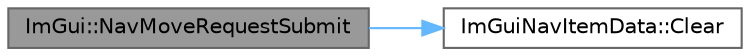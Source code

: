 digraph "ImGui::NavMoveRequestSubmit"
{
 // LATEX_PDF_SIZE
  bgcolor="transparent";
  edge [fontname=Helvetica,fontsize=10,labelfontname=Helvetica,labelfontsize=10];
  node [fontname=Helvetica,fontsize=10,shape=box,height=0.2,width=0.4];
  rankdir="LR";
  Node1 [id="Node000001",label="ImGui::NavMoveRequestSubmit",height=0.2,width=0.4,color="gray40", fillcolor="grey60", style="filled", fontcolor="black",tooltip=" "];
  Node1 -> Node2 [id="edge1_Node000001_Node000002",color="steelblue1",style="solid",tooltip=" "];
  Node2 [id="Node000002",label="ImGuiNavItemData::Clear",height=0.2,width=0.4,color="grey40", fillcolor="white", style="filled",URL="$struct_im_gui_nav_item_data.html#a9da855d3d6ce1467b62ca21fbc0a4f09",tooltip=" "];
}
